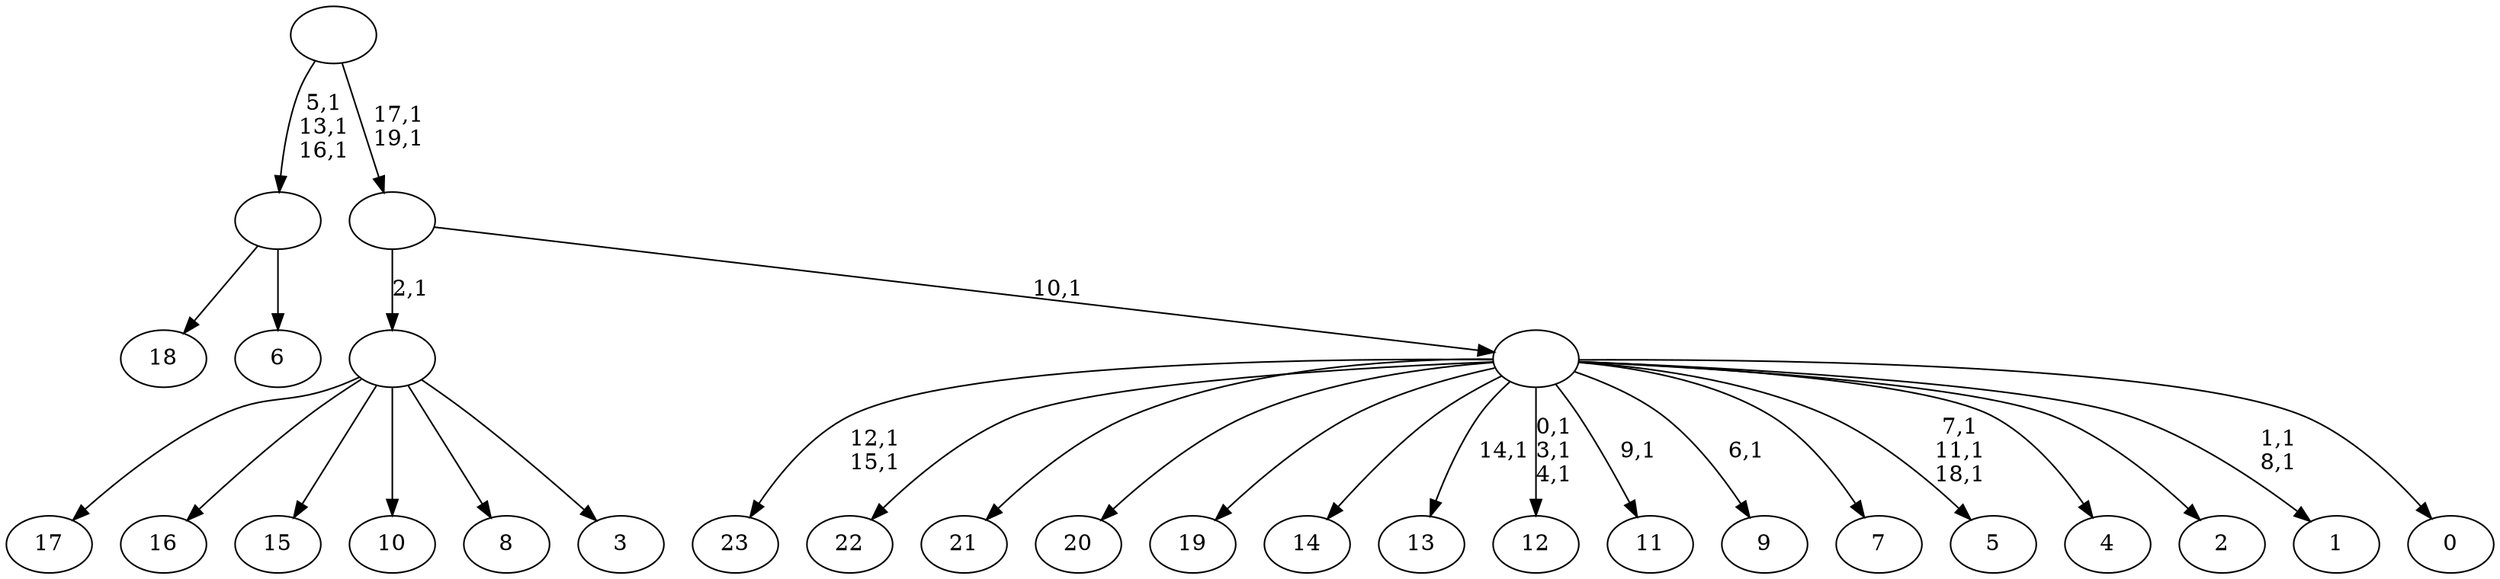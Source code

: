 digraph T {
	44 [label="23"]
	41 [label="22"]
	40 [label="21"]
	39 [label="20"]
	38 [label="19"]
	37 [label="18"]
	36 [label="17"]
	35 [label="16"]
	34 [label="15"]
	33 [label="14"]
	32 [label="13"]
	30 [label="12"]
	26 [label="11"]
	24 [label="10"]
	23 [label="9"]
	21 [label="8"]
	20 [label="7"]
	19 [label="6"]
	18 [label=""]
	15 [label="5"]
	11 [label="4"]
	10 [label="3"]
	9 [label=""]
	8 [label="2"]
	7 [label="1"]
	4 [label="0"]
	3 [label=""]
	2 [label=""]
	0 [label=""]
	18 -> 37 [label=""]
	18 -> 19 [label=""]
	9 -> 36 [label=""]
	9 -> 35 [label=""]
	9 -> 34 [label=""]
	9 -> 24 [label=""]
	9 -> 21 [label=""]
	9 -> 10 [label=""]
	3 -> 7 [label="1,1\n8,1"]
	3 -> 15 [label="7,1\n11,1\n18,1"]
	3 -> 23 [label="6,1"]
	3 -> 26 [label="9,1"]
	3 -> 30 [label="0,1\n3,1\n4,1"]
	3 -> 32 [label="14,1"]
	3 -> 44 [label="12,1\n15,1"]
	3 -> 41 [label=""]
	3 -> 40 [label=""]
	3 -> 39 [label=""]
	3 -> 38 [label=""]
	3 -> 33 [label=""]
	3 -> 20 [label=""]
	3 -> 11 [label=""]
	3 -> 8 [label=""]
	3 -> 4 [label=""]
	2 -> 9 [label="2,1"]
	2 -> 3 [label="10,1"]
	0 -> 2 [label="17,1\n19,1"]
	0 -> 18 [label="5,1\n13,1\n16,1"]
}
